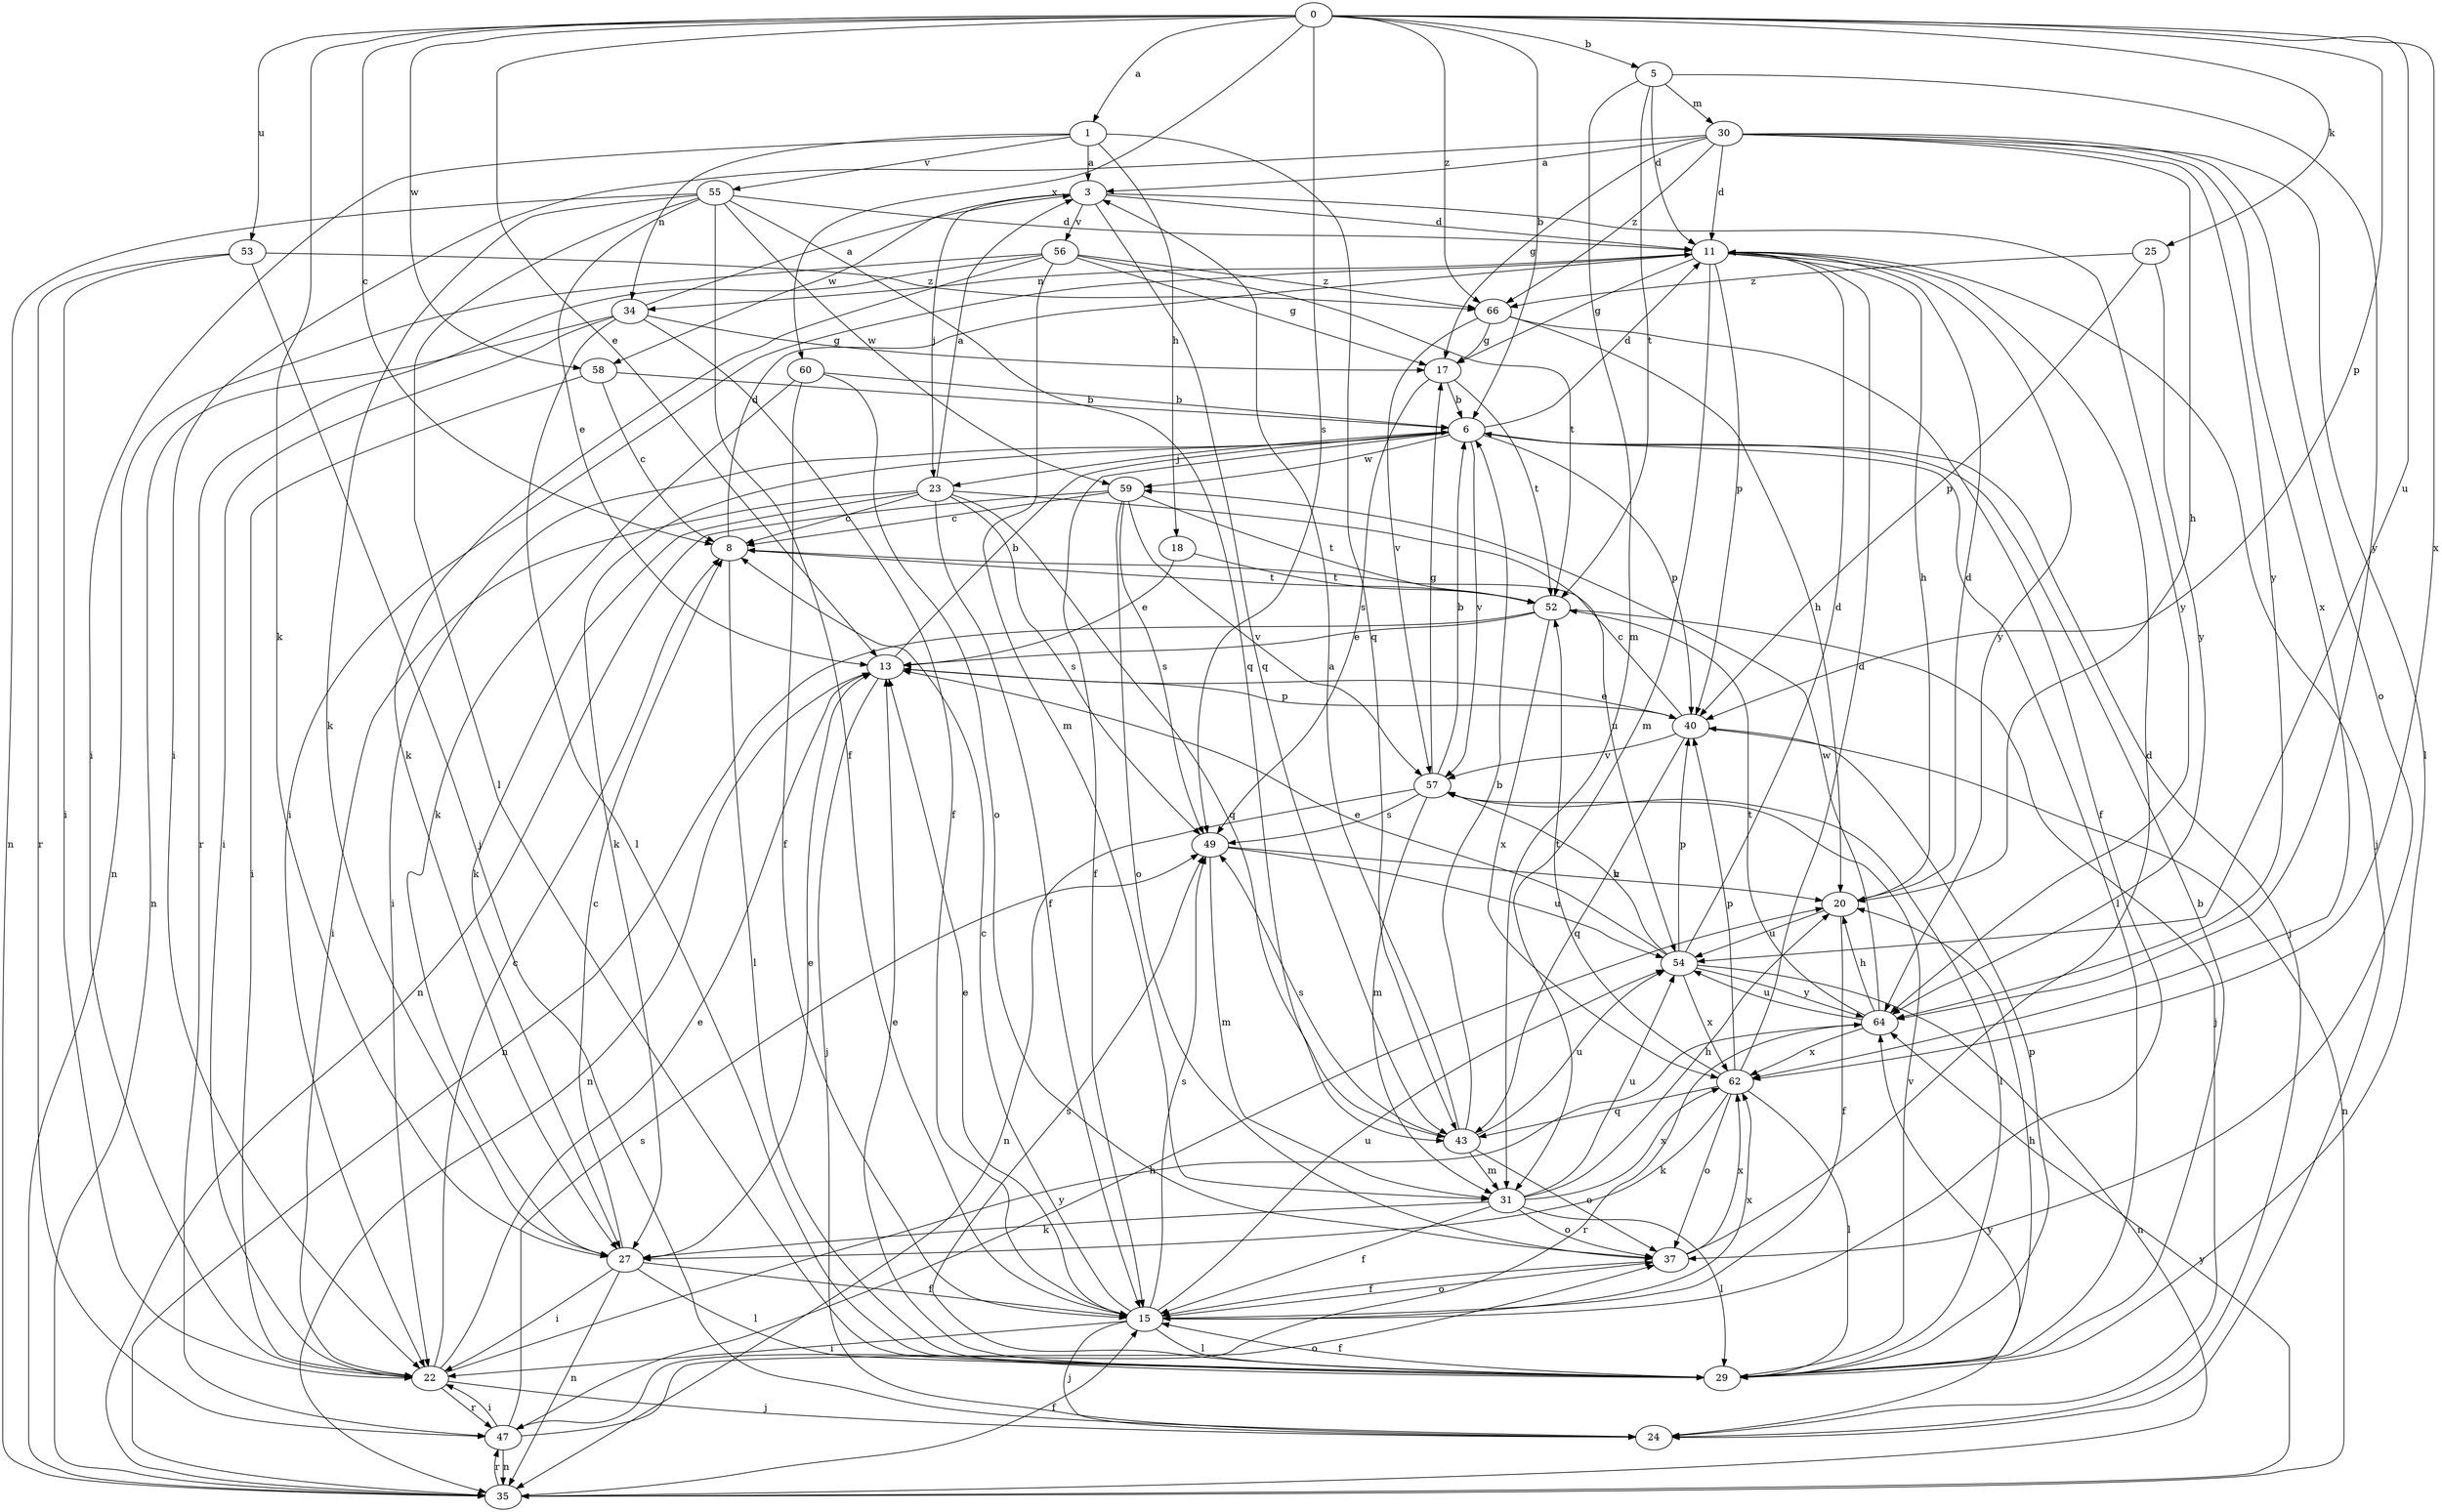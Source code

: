 strict digraph  {
0;
1;
3;
5;
6;
8;
11;
13;
15;
17;
18;
20;
22;
23;
24;
25;
27;
29;
30;
31;
34;
35;
37;
40;
43;
47;
49;
52;
53;
54;
55;
56;
57;
58;
59;
60;
62;
64;
66;
0 -> 1  [label=a];
0 -> 5  [label=b];
0 -> 6  [label=b];
0 -> 8  [label=c];
0 -> 13  [label=e];
0 -> 25  [label=k];
0 -> 27  [label=k];
0 -> 40  [label=p];
0 -> 49  [label=s];
0 -> 53  [label=u];
0 -> 54  [label=u];
0 -> 58  [label=w];
0 -> 60  [label=x];
0 -> 62  [label=x];
0 -> 66  [label=z];
1 -> 3  [label=a];
1 -> 18  [label=h];
1 -> 22  [label=i];
1 -> 34  [label=n];
1 -> 43  [label=q];
1 -> 55  [label=v];
3 -> 11  [label=d];
3 -> 23  [label=j];
3 -> 43  [label=q];
3 -> 56  [label=v];
3 -> 58  [label=w];
3 -> 64  [label=y];
5 -> 11  [label=d];
5 -> 30  [label=m];
5 -> 31  [label=m];
5 -> 52  [label=t];
5 -> 64  [label=y];
6 -> 11  [label=d];
6 -> 15  [label=f];
6 -> 22  [label=i];
6 -> 23  [label=j];
6 -> 24  [label=j];
6 -> 27  [label=k];
6 -> 29  [label=l];
6 -> 40  [label=p];
6 -> 57  [label=v];
6 -> 59  [label=w];
8 -> 11  [label=d];
8 -> 29  [label=l];
8 -> 52  [label=t];
11 -> 17  [label=g];
11 -> 20  [label=h];
11 -> 22  [label=i];
11 -> 24  [label=j];
11 -> 31  [label=m];
11 -> 34  [label=n];
11 -> 40  [label=p];
11 -> 64  [label=y];
13 -> 6  [label=b];
13 -> 24  [label=j];
13 -> 35  [label=n];
13 -> 40  [label=p];
15 -> 8  [label=c];
15 -> 13  [label=e];
15 -> 22  [label=i];
15 -> 24  [label=j];
15 -> 29  [label=l];
15 -> 37  [label=o];
15 -> 49  [label=s];
15 -> 54  [label=u];
15 -> 62  [label=x];
17 -> 6  [label=b];
17 -> 49  [label=s];
17 -> 52  [label=t];
18 -> 13  [label=e];
18 -> 52  [label=t];
20 -> 11  [label=d];
20 -> 15  [label=f];
20 -> 54  [label=u];
22 -> 8  [label=c];
22 -> 13  [label=e];
22 -> 24  [label=j];
22 -> 47  [label=r];
22 -> 64  [label=y];
23 -> 3  [label=a];
23 -> 8  [label=c];
23 -> 15  [label=f];
23 -> 22  [label=i];
23 -> 27  [label=k];
23 -> 43  [label=q];
23 -> 49  [label=s];
23 -> 54  [label=u];
24 -> 64  [label=y];
25 -> 40  [label=p];
25 -> 64  [label=y];
25 -> 66  [label=z];
27 -> 8  [label=c];
27 -> 13  [label=e];
27 -> 15  [label=f];
27 -> 22  [label=i];
27 -> 29  [label=l];
27 -> 35  [label=n];
29 -> 6  [label=b];
29 -> 13  [label=e];
29 -> 15  [label=f];
29 -> 20  [label=h];
29 -> 40  [label=p];
29 -> 49  [label=s];
29 -> 57  [label=v];
30 -> 3  [label=a];
30 -> 11  [label=d];
30 -> 17  [label=g];
30 -> 20  [label=h];
30 -> 22  [label=i];
30 -> 29  [label=l];
30 -> 37  [label=o];
30 -> 62  [label=x];
30 -> 64  [label=y];
30 -> 66  [label=z];
31 -> 15  [label=f];
31 -> 20  [label=h];
31 -> 27  [label=k];
31 -> 29  [label=l];
31 -> 37  [label=o];
31 -> 54  [label=u];
31 -> 62  [label=x];
34 -> 3  [label=a];
34 -> 15  [label=f];
34 -> 17  [label=g];
34 -> 22  [label=i];
34 -> 29  [label=l];
34 -> 35  [label=n];
35 -> 15  [label=f];
35 -> 47  [label=r];
35 -> 64  [label=y];
37 -> 11  [label=d];
37 -> 15  [label=f];
37 -> 62  [label=x];
40 -> 8  [label=c];
40 -> 13  [label=e];
40 -> 35  [label=n];
40 -> 43  [label=q];
40 -> 57  [label=v];
43 -> 3  [label=a];
43 -> 6  [label=b];
43 -> 31  [label=m];
43 -> 37  [label=o];
43 -> 49  [label=s];
43 -> 54  [label=u];
47 -> 20  [label=h];
47 -> 22  [label=i];
47 -> 35  [label=n];
47 -> 37  [label=o];
47 -> 49  [label=s];
49 -> 20  [label=h];
49 -> 31  [label=m];
49 -> 54  [label=u];
52 -> 13  [label=e];
52 -> 24  [label=j];
52 -> 35  [label=n];
52 -> 62  [label=x];
53 -> 22  [label=i];
53 -> 24  [label=j];
53 -> 47  [label=r];
53 -> 66  [label=z];
54 -> 11  [label=d];
54 -> 13  [label=e];
54 -> 35  [label=n];
54 -> 40  [label=p];
54 -> 57  [label=v];
54 -> 62  [label=x];
54 -> 64  [label=y];
55 -> 11  [label=d];
55 -> 13  [label=e];
55 -> 15  [label=f];
55 -> 27  [label=k];
55 -> 29  [label=l];
55 -> 35  [label=n];
55 -> 43  [label=q];
55 -> 59  [label=w];
56 -> 17  [label=g];
56 -> 27  [label=k];
56 -> 31  [label=m];
56 -> 35  [label=n];
56 -> 47  [label=r];
56 -> 52  [label=t];
56 -> 66  [label=z];
57 -> 6  [label=b];
57 -> 17  [label=g];
57 -> 29  [label=l];
57 -> 31  [label=m];
57 -> 35  [label=n];
57 -> 49  [label=s];
58 -> 6  [label=b];
58 -> 8  [label=c];
58 -> 22  [label=i];
59 -> 8  [label=c];
59 -> 35  [label=n];
59 -> 37  [label=o];
59 -> 49  [label=s];
59 -> 52  [label=t];
59 -> 57  [label=v];
60 -> 6  [label=b];
60 -> 15  [label=f];
60 -> 27  [label=k];
60 -> 37  [label=o];
62 -> 11  [label=d];
62 -> 27  [label=k];
62 -> 29  [label=l];
62 -> 37  [label=o];
62 -> 40  [label=p];
62 -> 43  [label=q];
62 -> 52  [label=t];
64 -> 20  [label=h];
64 -> 47  [label=r];
64 -> 52  [label=t];
64 -> 54  [label=u];
64 -> 59  [label=w];
64 -> 62  [label=x];
66 -> 15  [label=f];
66 -> 17  [label=g];
66 -> 20  [label=h];
66 -> 57  [label=v];
}
